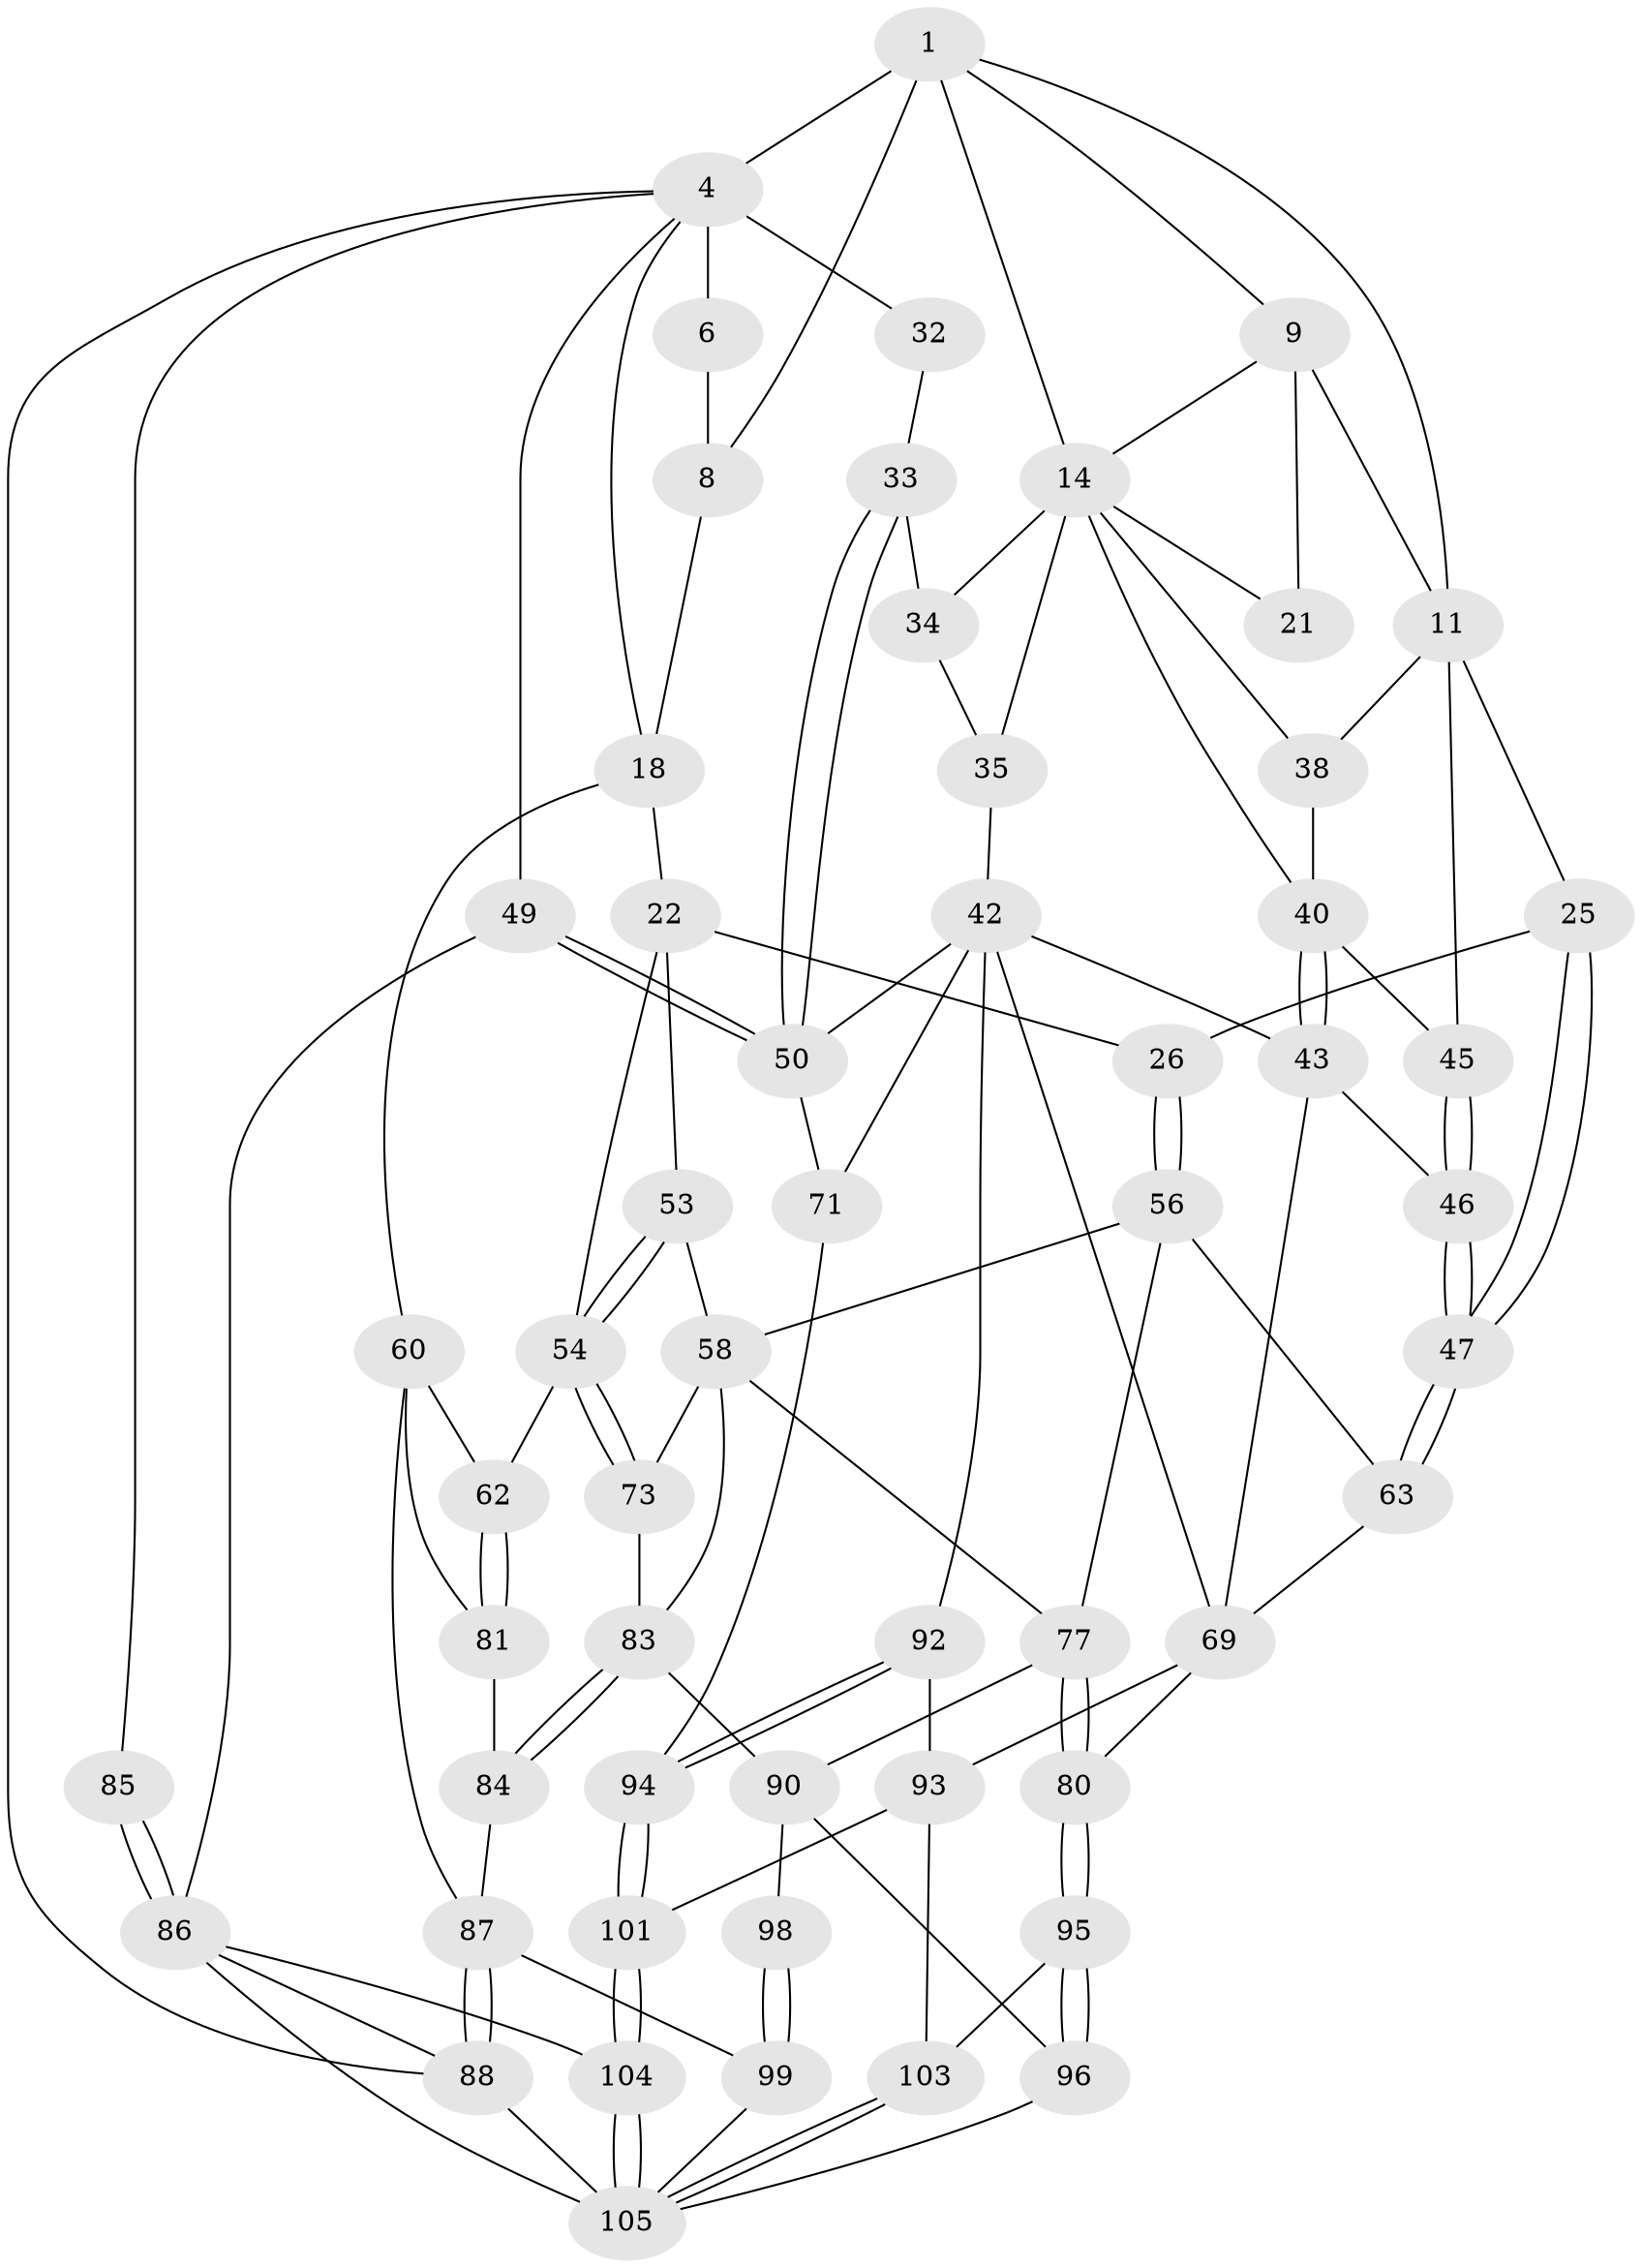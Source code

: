 // original degree distribution, {3: 0.017699115044247787, 4: 0.23008849557522124, 5: 0.5486725663716814, 6: 0.20353982300884957}
// Generated by graph-tools (version 1.1) at 2025/16/03/09/25 04:16:51]
// undirected, 56 vertices, 124 edges
graph export_dot {
graph [start="1"]
  node [color=gray90,style=filled];
  1 [pos="+0.481686775906453+0",super="+7+2"];
  4 [pos="+1+0",super="+5+28"];
  6 [pos="+0.24951635446040965+0"];
  8 [pos="+0.2068302048882915+0.06643797459718968"];
  9 [pos="+0.5803795563090884+0.018722173964326204",super="+13+10"];
  11 [pos="+0.4639181276507261+0.21698813557079574",super="+39+12"];
  14 [pos="+0.7186160058806326+0.1756261904914691",super="+15+30"];
  18 [pos="+0+0",super="+19"];
  21 [pos="+0.5677915050374834+0.20707936217918235"];
  22 [pos="+0.18451133626337923+0.2794579739978863",super="+23+27"];
  25 [pos="+0.3344937563727052+0.27032269583905055"];
  26 [pos="+0.30779186933091357+0.2852641051606466"];
  32 [pos="+0.9278679482381176+0.27566812099759064"];
  33 [pos="+0.9017477312172131+0.3050308653374063"];
  34 [pos="+0.8291453577764506+0.30440570893323693"];
  35 [pos="+0.6981959682674698+0.2575458620047662",super="+37"];
  38 [pos="+0.5785531918042154+0.2836377025435894"];
  40 [pos="+0.6265959614174792+0.3163312327435932",super="+41"];
  42 [pos="+0.7582070635263358+0.38637950442282804",super="+52"];
  43 [pos="+0.6545842996054673+0.3603928149707826",super="+48"];
  45 [pos="+0.5370164060394843+0.3800778590308271"];
  46 [pos="+0.5301323051665332+0.40652124764324754"];
  47 [pos="+0.4646255529459052+0.42842591597912016"];
  49 [pos="+1+0.518072238004148",super="+65"];
  50 [pos="+0.9239626630001438+0.36510431949321387",super="+51"];
  53 [pos="+0.2185619006554347+0.29735129779279695"];
  54 [pos="+0.1122493310740367+0.48275812107911437",super="+55"];
  56 [pos="+0.2882269224658401+0.4516374814708522",super="+57"];
  58 [pos="+0.26188620016545855+0.4776446659800368",super="+59+74"];
  60 [pos="+0+0.2795047494660479",super="+61+82"];
  62 [pos="+0.09451274509907784+0.4774407625619803"];
  63 [pos="+0.4471174450109823+0.47239339138404457",super="+64"];
  69 [pos="+0.6507050235086159+0.5112228980146559",super="+70"];
  71 [pos="+0.9263397416299366+0.6612059309438958"];
  73 [pos="+0.12934669759140877+0.49462538876077",super="+76"];
  77 [pos="+0.3358062119550782+0.5950933402757562",super="+78"];
  80 [pos="+0.45411398755597265+0.6556398521687371"];
  81 [pos="+0+0.5856748762820898"];
  83 [pos="+0.10067516331095956+0.6208560550106971",super="+89"];
  84 [pos="+0.07864863808642572+0.6463808613462995"];
  85 [pos="+1+0.6858976686673274"];
  86 [pos="+1+0.6741295853227621",super="+109"];
  87 [pos="+0+1",super="+100"];
  88 [pos="+0+1",super="+111"];
  90 [pos="+0.26740686711421524+0.6272718190809076",super="+97+91"];
  92 [pos="+0.6685488494775611+0.6571890061968219"];
  93 [pos="+0.6663840488072428+0.658073511483231",super="+102"];
  94 [pos="+0.7818033378313124+0.7357610017800073"];
  95 [pos="+0.45063172827420706+0.6975448365476087"];
  96 [pos="+0.41804441351697746+0.7398503447637134"];
  98 [pos="+0.1785833807508165+0.7575778450381415"];
  99 [pos="+0.14405259540101348+0.8058624774146238"];
  101 [pos="+0.7410482756652519+0.8100410473209697"];
  103 [pos="+0.5780535150524221+0.7599934083060947"];
  104 [pos="+0.7377743887454155+0.853176044718921"];
  105 [pos="+0.5726921647716094+1",super="+106"];
  1 -- 8;
  1 -- 4 [weight=2];
  1 -- 9;
  1 -- 14;
  1 -- 11;
  4 -- 85;
  4 -- 88;
  4 -- 18;
  4 -- 6;
  4 -- 32 [weight=2];
  4 -- 49;
  6 -- 8;
  8 -- 18;
  9 -- 21 [weight=2];
  9 -- 14;
  9 -- 11;
  11 -- 45;
  11 -- 38;
  11 -- 25;
  14 -- 34;
  14 -- 35 [weight=2];
  14 -- 21;
  14 -- 38;
  14 -- 40;
  18 -- 60 [weight=2];
  18 -- 22 [weight=2];
  22 -- 26;
  22 -- 53;
  22 -- 54;
  25 -- 26;
  25 -- 47;
  25 -- 47;
  26 -- 56;
  26 -- 56;
  32 -- 33;
  33 -- 34;
  33 -- 50;
  33 -- 50;
  34 -- 35;
  35 -- 42;
  38 -- 40;
  40 -- 43;
  40 -- 43;
  40 -- 45;
  42 -- 43;
  42 -- 50;
  42 -- 69;
  42 -- 71;
  42 -- 92;
  43 -- 69;
  43 -- 46;
  45 -- 46;
  45 -- 46;
  46 -- 47;
  46 -- 47;
  47 -- 63;
  47 -- 63;
  49 -- 50 [weight=2];
  49 -- 50;
  49 -- 86;
  50 -- 71;
  53 -- 54;
  53 -- 54;
  53 -- 58;
  54 -- 73;
  54 -- 73;
  54 -- 62;
  56 -- 63 [weight=2];
  56 -- 58;
  56 -- 77;
  58 -- 73 [weight=2];
  58 -- 83;
  58 -- 77;
  60 -- 62;
  60 -- 81;
  60 -- 87;
  62 -- 81;
  62 -- 81;
  63 -- 69;
  69 -- 80;
  69 -- 93;
  71 -- 94;
  73 -- 83;
  77 -- 80;
  77 -- 80;
  77 -- 90;
  80 -- 95;
  80 -- 95;
  81 -- 84;
  83 -- 84;
  83 -- 84;
  83 -- 90;
  84 -- 87;
  85 -- 86 [weight=3];
  85 -- 86;
  86 -- 104;
  86 -- 88;
  86 -- 105;
  87 -- 88;
  87 -- 88;
  87 -- 99;
  88 -- 105 [weight=2];
  90 -- 96;
  90 -- 98 [weight=2];
  92 -- 93;
  92 -- 94;
  92 -- 94;
  93 -- 101;
  93 -- 103;
  94 -- 101;
  94 -- 101;
  95 -- 96;
  95 -- 96;
  95 -- 103;
  96 -- 105;
  98 -- 99;
  98 -- 99;
  99 -- 105;
  101 -- 104;
  101 -- 104;
  103 -- 105;
  103 -- 105;
  104 -- 105;
  104 -- 105;
}
